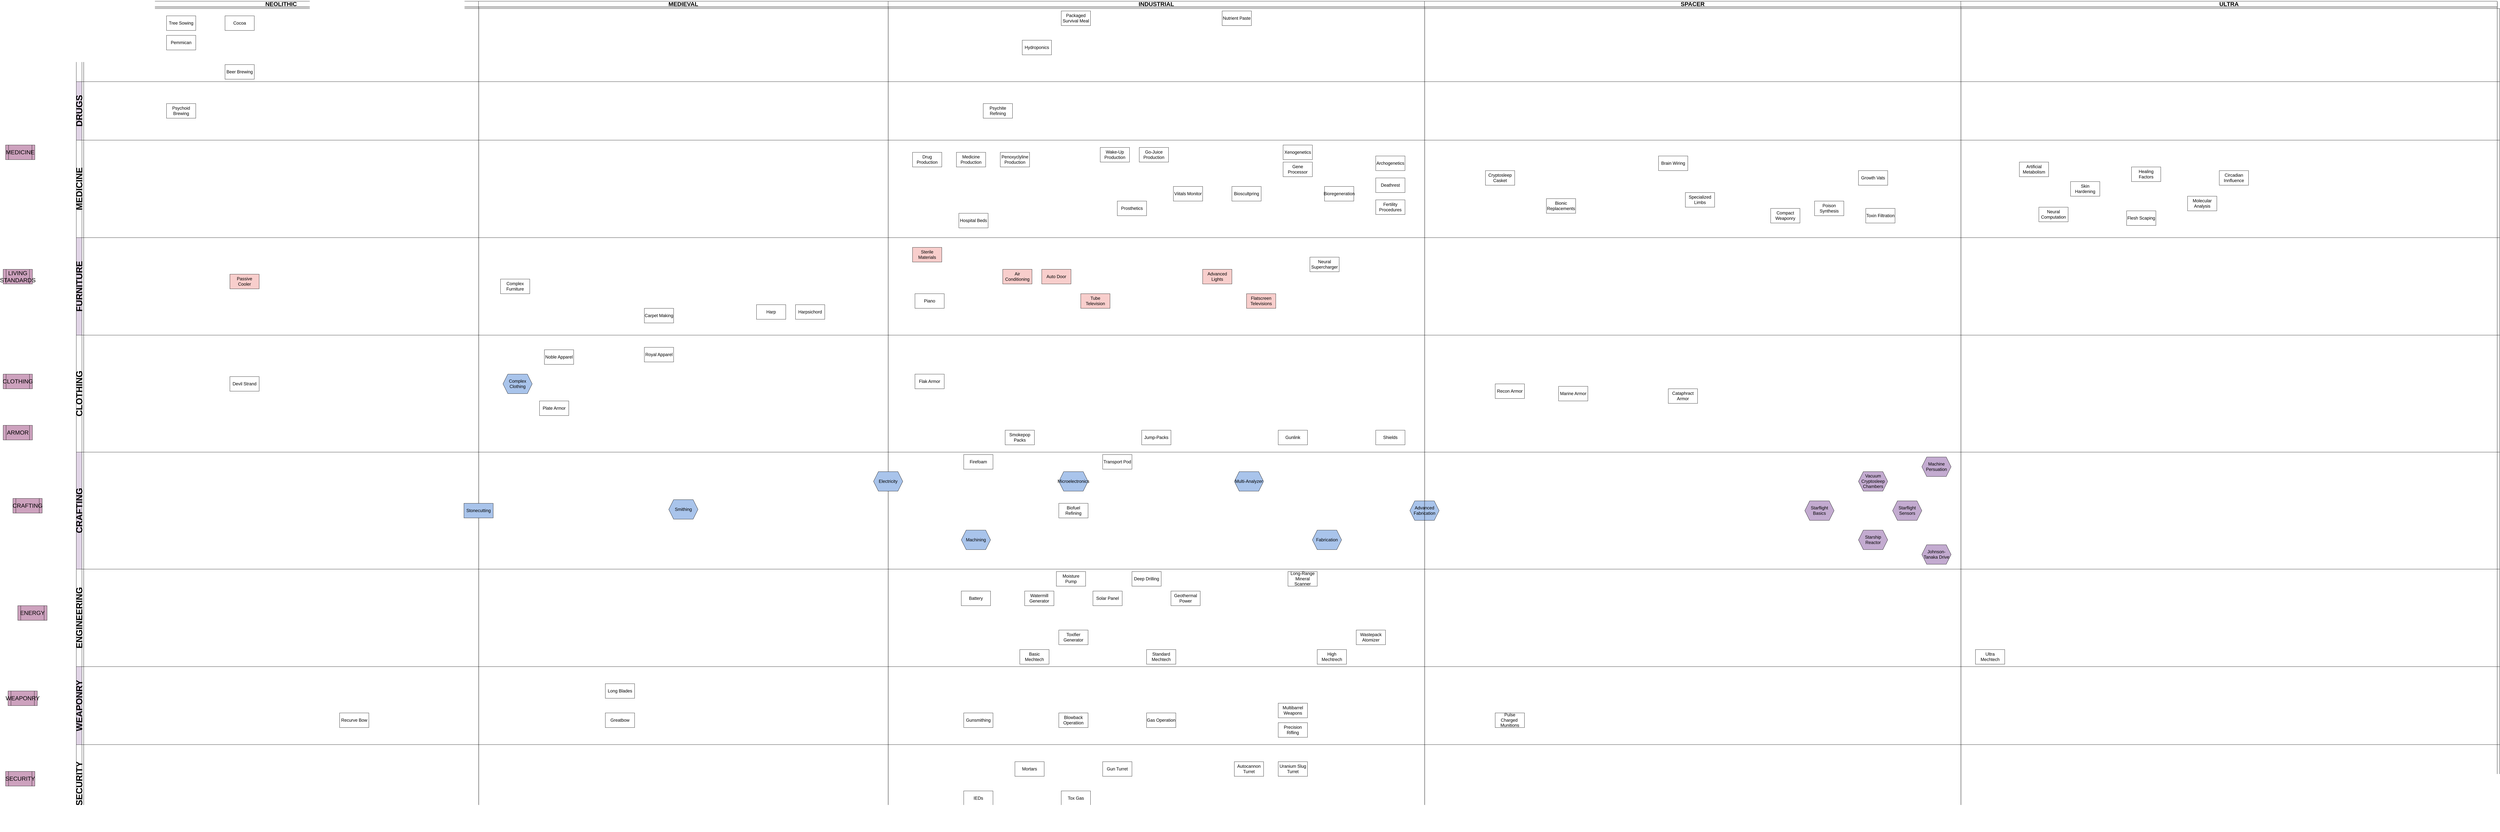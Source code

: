 <mxfile version="21.5.2" type="github">
  <diagram name="Page-1" id="KWzewiNtHVKbTdVzmJEv">
    <mxGraphModel dx="5360" dy="3809" grid="1" gridSize="10" guides="1" tooltips="1" connect="1" arrows="1" fold="1" page="1" pageScale="1" pageWidth="1100" pageHeight="850" math="0" shadow="0">
      <root>
        <mxCell id="0" />
        <mxCell id="1" parent="0" />
        <mxCell id="2xx0OkPRmbRjkBTVt8xA-1" value="&lt;font style=&quot;font-size: 24px;&quot;&gt;NEOLITHIC&lt;/font&gt;" style="swimlane;whiteSpace=wrap;html=1;movable=0;resizable=0;rotatable=0;deletable=0;editable=0;locked=1;connectable=0;shadow=1;" parent="1" vertex="1">
          <mxGeometry x="-1100" y="-850" width="1620" height="3400" as="geometry" />
        </mxCell>
        <mxCell id="2xx0OkPRmbRjkBTVt8xA-2" value="&lt;font style=&quot;font-size: 24px;&quot;&gt;MEDIEVAL&lt;/font&gt;" style="swimlane;whiteSpace=wrap;html=1;movable=0;resizable=0;rotatable=0;deletable=0;editable=0;locked=1;connectable=0;shadow=1;" parent="1" vertex="1">
          <mxGeometry x="520" y="-850" width="1680" height="3400" as="geometry" />
        </mxCell>
        <mxCell id="RUZkN_r-hM8I51EaVFaq-1" value="&lt;font style=&quot;font-size: 24px;&quot;&gt;INDUSTRIAL&lt;/font&gt;" style="swimlane;whiteSpace=wrap;html=1;movable=0;resizable=0;rotatable=0;deletable=0;editable=0;locked=1;connectable=0;shadow=1;" parent="1" vertex="1">
          <mxGeometry x="2200" y="-850" width="2200" height="3400" as="geometry" />
        </mxCell>
        <mxCell id="ZY5G_8CR-_nnytg-0bit-89" style="edgeStyle=orthogonalEdgeStyle;rounded=0;orthogonalLoop=1;jettySize=auto;html=1;exitX=0.5;exitY=0;exitDx=0;exitDy=0;entryX=0;entryY=0.5;entryDx=0;entryDy=0;" parent="1" edge="1">
          <mxGeometry relative="1" as="geometry">
            <mxPoint x="-950" y="-60" as="sourcePoint" />
          </mxGeometry>
        </mxCell>
        <mxCell id="RUZkN_r-hM8I51EaVFaq-41" value="&lt;font style=&quot;font-size: 18px;&quot;&gt;Devil Strand&lt;/font&gt;" style="rounded=0;whiteSpace=wrap;html=1;" parent="1" vertex="1">
          <mxGeometry x="-500" y="690" width="120" height="60" as="geometry" />
        </mxCell>
        <mxCell id="RUZkN_r-hM8I51EaVFaq-42" value="&lt;font style=&quot;font-size: 18px;&quot;&gt;Pemmican&lt;/font&gt;" style="rounded=0;whiteSpace=wrap;html=1;" parent="1" vertex="1">
          <mxGeometry x="-760" y="-710" width="120" height="60" as="geometry" />
        </mxCell>
        <mxCell id="RUZkN_r-hM8I51EaVFaq-43" value="&lt;font style=&quot;font-size: 18px;&quot;&gt;Recurve Bow&lt;/font&gt;" style="rounded=0;whiteSpace=wrap;html=1;" parent="1" vertex="1">
          <mxGeometry x="-50" y="2070" width="120" height="60" as="geometry" />
        </mxCell>
        <mxCell id="RUZkN_r-hM8I51EaVFaq-45" value="&lt;font style=&quot;font-size: 18px;&quot;&gt;Beer Brewing&lt;/font&gt;" style="rounded=0;whiteSpace=wrap;html=1;" parent="1" vertex="1">
          <mxGeometry x="-520" y="-590" width="120" height="60" as="geometry" />
        </mxCell>
        <mxCell id="RUZkN_r-hM8I51EaVFaq-46" value="&lt;font style=&quot;font-size: 18px;&quot;&gt;Psychoid Brewing&lt;/font&gt;" style="rounded=0;whiteSpace=wrap;html=1;" parent="1" vertex="1">
          <mxGeometry x="-760" y="-430" width="120" height="60" as="geometry" />
        </mxCell>
        <mxCell id="RUZkN_r-hM8I51EaVFaq-79" value="&lt;font style=&quot;font-size: 18px;&quot;&gt;Complex Clothing&lt;/font&gt;" style="shape=hexagon;perimeter=hexagonPerimeter2;whiteSpace=wrap;html=1;fixedSize=1;fillColor=#A9C4EB;" parent="1" vertex="1">
          <mxGeometry x="620" y="680" width="120" height="80" as="geometry" />
        </mxCell>
        <mxCell id="RUZkN_r-hM8I51EaVFaq-80" value="&lt;font style=&quot;font-size: 18px;&quot;&gt;Smithing&lt;/font&gt;" style="shape=hexagon;perimeter=hexagonPerimeter2;whiteSpace=wrap;html=1;fixedSize=1;fillColor=#A9C4EB;" parent="1" vertex="1">
          <mxGeometry x="1300" y="1195" width="120" height="80" as="geometry" />
        </mxCell>
        <mxCell id="ZY5G_8CR-_nnytg-0bit-3" value="&lt;div&gt;&lt;font style=&quot;font-size: 18px;&quot;&gt;Long Blades&lt;/font&gt;&lt;/div&gt;" style="rounded=0;whiteSpace=wrap;html=1;" parent="1" vertex="1">
          <mxGeometry x="1040" y="1950" width="120" height="60" as="geometry" />
        </mxCell>
        <mxCell id="ZY5G_8CR-_nnytg-0bit-4" value="&lt;font style=&quot;font-size: 18px;&quot;&gt;Plate Armor&lt;/font&gt;" style="rounded=0;whiteSpace=wrap;html=1;" parent="1" vertex="1">
          <mxGeometry x="770" y="790" width="120" height="60" as="geometry" />
        </mxCell>
        <mxCell id="ZY5G_8CR-_nnytg-0bit-5" value="&lt;font style=&quot;font-size: 18px;&quot;&gt;Greatbow&lt;/font&gt;" style="rounded=0;whiteSpace=wrap;html=1;" parent="1" vertex="1">
          <mxGeometry x="1040" y="2070" width="120" height="60" as="geometry" />
        </mxCell>
        <mxCell id="ZY5G_8CR-_nnytg-0bit-14" value="&lt;font style=&quot;font-size: 18px;&quot;&gt;Noble Apparel&lt;/font&gt;" style="rounded=0;whiteSpace=wrap;html=1;" parent="1" vertex="1">
          <mxGeometry x="790" y="580" width="120" height="60" as="geometry" />
        </mxCell>
        <mxCell id="ZY5G_8CR-_nnytg-0bit-15" value="&lt;font style=&quot;font-size: 18px;&quot;&gt;Royal Apparel&lt;/font&gt;" style="rounded=0;whiteSpace=wrap;html=1;" parent="1" vertex="1">
          <mxGeometry x="1200" y="570" width="120" height="60" as="geometry" />
        </mxCell>
        <mxCell id="ZY5G_8CR-_nnytg-0bit-30" value="&lt;font style=&quot;font-size: 18px;&quot;&gt;Electricity&lt;/font&gt;" style="shape=hexagon;perimeter=hexagonPerimeter2;whiteSpace=wrap;html=1;fixedSize=1;fillColor=#A9C4EB;" parent="1" vertex="1">
          <mxGeometry x="2140" y="1080" width="120" height="80" as="geometry" />
        </mxCell>
        <mxCell id="ZY5G_8CR-_nnytg-0bit-31" value="&lt;font style=&quot;font-size: 18px;&quot;&gt;Machining&lt;/font&gt;" style="shape=hexagon;perimeter=hexagonPerimeter2;whiteSpace=wrap;html=1;fixedSize=1;fillColor=#A9C4EB;" parent="1" vertex="1">
          <mxGeometry x="2500" y="1320" width="120" height="80" as="geometry" />
        </mxCell>
        <mxCell id="ZY5G_8CR-_nnytg-0bit-40" value="&lt;font style=&quot;font-size: 18px;&quot;&gt;Drug Production&lt;/font&gt;" style="rounded=0;whiteSpace=wrap;html=1;" parent="1" vertex="1">
          <mxGeometry x="2300" y="-230" width="120" height="60" as="geometry" />
        </mxCell>
        <mxCell id="ZY5G_8CR-_nnytg-0bit-42" value="&lt;font style=&quot;font-size: 18px;&quot;&gt;Psychite Refining&lt;/font&gt;" style="rounded=0;whiteSpace=wrap;html=1;fillColor=#FFFFFF;" parent="1" vertex="1">
          <mxGeometry x="2590" y="-430" width="120" height="60" as="geometry" />
        </mxCell>
        <mxCell id="ZY5G_8CR-_nnytg-0bit-45" value="&lt;font style=&quot;font-size: 18px;&quot;&gt;Penoxyclyline Production&lt;/font&gt;" style="rounded=0;whiteSpace=wrap;html=1;fillColor=#FFFFFF;" parent="1" vertex="1">
          <mxGeometry x="2660" y="-230" width="120" height="60" as="geometry" />
        </mxCell>
        <mxCell id="ZY5G_8CR-_nnytg-0bit-49" value="&lt;font style=&quot;font-size: 18px;&quot;&gt;Sterile Materials&lt;/font&gt;" style="rounded=0;whiteSpace=wrap;html=1;fillColor=#F8CECC;" parent="1" vertex="1">
          <mxGeometry x="2300" y="160" width="120" height="60" as="geometry" />
        </mxCell>
        <mxCell id="ZY5G_8CR-_nnytg-0bit-66" value="&lt;font style=&quot;font-size: 18px;&quot;&gt;Wake-Up Production&lt;/font&gt;" style="rounded=0;whiteSpace=wrap;html=1;fillColor=#FFFFFF;" parent="1" vertex="1">
          <mxGeometry x="3070" y="-250" width="120" height="60" as="geometry" />
        </mxCell>
        <mxCell id="ZY5G_8CR-_nnytg-0bit-67" value="&lt;font style=&quot;font-size: 18px;&quot;&gt;Go-Juice Production&lt;/font&gt;" style="rounded=0;whiteSpace=wrap;html=1;fillColor=#FFFFFF;" parent="1" vertex="1">
          <mxGeometry x="3230" y="-250" width="120" height="60" as="geometry" />
        </mxCell>
        <mxCell id="ZY5G_8CR-_nnytg-0bit-69" value="&lt;font style=&quot;font-size: 18px;&quot;&gt;Biofuel Refining&lt;/font&gt;" style="rounded=0;whiteSpace=wrap;html=1;fillColor=#FFFFFF;" parent="1" vertex="1">
          <mxGeometry x="2900" y="1210" width="120" height="60" as="geometry" />
        </mxCell>
        <mxCell id="ZY5G_8CR-_nnytg-0bit-70" value="&lt;font style=&quot;font-size: 18px;&quot;&gt;Battery&lt;/font&gt;" style="rounded=0;whiteSpace=wrap;html=1;fillColor=#FFFFFF;" parent="1" vertex="1">
          <mxGeometry x="2500" y="1570" width="120" height="60" as="geometry" />
        </mxCell>
        <mxCell id="ZY5G_8CR-_nnytg-0bit-71" value="&lt;div&gt;&lt;font style=&quot;font-size: 18px;&quot;&gt;Watermill Generator&lt;/font&gt;&lt;/div&gt;" style="rounded=0;whiteSpace=wrap;html=1;fillColor=#FFFFFF;" parent="1" vertex="1">
          <mxGeometry x="2760" y="1570" width="120" height="60" as="geometry" />
        </mxCell>
        <mxCell id="ZY5G_8CR-_nnytg-0bit-72" value="&lt;font style=&quot;font-size: 18px;&quot;&gt;Solar Panel&lt;/font&gt;" style="rounded=0;whiteSpace=wrap;html=1;fillColor=#FFFFFF;" parent="1" vertex="1">
          <mxGeometry x="3040" y="1570" width="120" height="60" as="geometry" />
        </mxCell>
        <mxCell id="ZY5G_8CR-_nnytg-0bit-91" value="&lt;font style=&quot;font-size: 18px;&quot;&gt;Nutrient Paste&lt;/font&gt;" style="rounded=0;whiteSpace=wrap;html=1;fillColor=#FFFFFF;" parent="1" vertex="1">
          <mxGeometry x="3570" y="-810" width="120" height="60" as="geometry" />
        </mxCell>
        <mxCell id="ZY5G_8CR-_nnytg-0bit-95" value="&lt;font style=&quot;font-size: 18px;&quot;&gt;Packaged Survival Meal&lt;/font&gt;" style="rounded=0;whiteSpace=wrap;html=1;fillColor=#FFFFFF;" parent="1" vertex="1">
          <mxGeometry x="2910" y="-810" width="120" height="60" as="geometry" />
        </mxCell>
        <mxCell id="ZY5G_8CR-_nnytg-0bit-100" value="&lt;font style=&quot;font-size: 18px;&quot;&gt;Flak Armor&lt;/font&gt;" style="rounded=0;whiteSpace=wrap;html=1;fillColor=#FFFFFF;" parent="1" vertex="1">
          <mxGeometry x="2310" y="680" width="120" height="60" as="geometry" />
        </mxCell>
        <mxCell id="ZY5G_8CR-_nnytg-0bit-104" value="&lt;font style=&quot;font-size: 18px;&quot;&gt;Mortars&lt;/font&gt;" style="rounded=0;whiteSpace=wrap;html=1;fillColor=#FFFFFF;" parent="1" vertex="1">
          <mxGeometry x="2720" y="2270" width="120" height="60" as="geometry" />
        </mxCell>
        <mxCell id="ZY5G_8CR-_nnytg-0bit-105" value="&lt;font style=&quot;font-size: 18px;&quot;&gt;Gunsmithing&lt;/font&gt;" style="rounded=0;whiteSpace=wrap;html=1;fillColor=#FFFFFF;" parent="1" vertex="1">
          <mxGeometry x="2510" y="2070" width="120" height="60" as="geometry" />
        </mxCell>
        <mxCell id="ZY5G_8CR-_nnytg-0bit-109" value="&lt;font style=&quot;font-size: 18px;&quot;&gt;Gas Operation&lt;/font&gt;" style="rounded=0;whiteSpace=wrap;html=1;fillColor=#FFFFFF;" parent="1" vertex="1">
          <mxGeometry x="3260" y="2070" width="120" height="60" as="geometry" />
        </mxCell>
        <mxCell id="ZY5G_8CR-_nnytg-0bit-110" value="&lt;font style=&quot;font-size: 18px;&quot;&gt;Blowback Operatiion&lt;/font&gt;" style="rounded=0;whiteSpace=wrap;html=1;fillColor=#FFFFFF;" parent="1" vertex="1">
          <mxGeometry x="2900" y="2070" width="120" height="60" as="geometry" />
        </mxCell>
        <mxCell id="ZY5G_8CR-_nnytg-0bit-111" value="&lt;font style=&quot;font-size: 18px;&quot;&gt;Gun Turret&lt;/font&gt;" style="rounded=0;whiteSpace=wrap;html=1;fillColor=#FFFFFF;" parent="1" vertex="1">
          <mxGeometry x="3080" y="2270" width="120" height="60" as="geometry" />
        </mxCell>
        <mxCell id="ZY5G_8CR-_nnytg-0bit-112" value="&lt;font style=&quot;font-size: 18px;&quot;&gt;Microelectronics&lt;/font&gt;" style="shape=hexagon;perimeter=hexagonPerimeter2;whiteSpace=wrap;html=1;fixedSize=1;fillColor=#A9C4EB;" parent="1" vertex="1">
          <mxGeometry x="2900" y="1080" width="120" height="80" as="geometry" />
        </mxCell>
        <mxCell id="ZY5G_8CR-_nnytg-0bit-113" value="&lt;font style=&quot;font-size: 18px;&quot;&gt;Firefoam&lt;/font&gt;" style="rounded=0;whiteSpace=wrap;html=1;fillColor=#FFFFFF;" parent="1" vertex="1">
          <mxGeometry x="2510" y="1010" width="120" height="60" as="geometry" />
        </mxCell>
        <mxCell id="ZY5G_8CR-_nnytg-0bit-114" value="&lt;font style=&quot;font-size: 18px;&quot;&gt;IEDs&lt;/font&gt;" style="rounded=0;whiteSpace=wrap;html=1;fillColor=#FFFFFF;" parent="1" vertex="1">
          <mxGeometry x="2510" y="2390" width="120" height="60" as="geometry" />
        </mxCell>
        <mxCell id="ZY5G_8CR-_nnytg-0bit-116" value="&lt;font style=&quot;font-size: 18px;&quot;&gt;Geothermal Power&lt;/font&gt;" style="rounded=0;whiteSpace=wrap;html=1;fillColor=#FFFFFF;" parent="1" vertex="1">
          <mxGeometry x="3360" y="1570" width="120" height="60" as="geometry" />
        </mxCell>
        <mxCell id="ZY5G_8CR-_nnytg-0bit-118" value="&lt;font style=&quot;font-size: 18px;&quot;&gt;Smokepop Packs&lt;/font&gt;" style="rounded=0;whiteSpace=wrap;html=1;fillColor=#FFFFFF;" parent="1" vertex="1">
          <mxGeometry x="2680" y="910" width="120" height="60" as="geometry" />
        </mxCell>
        <mxCell id="ZY5G_8CR-_nnytg-0bit-119" value="&lt;font style=&quot;font-size: 18px;&quot;&gt;Prosthetics&lt;/font&gt;" style="rounded=0;whiteSpace=wrap;html=1;fillColor=#FFFFFF;" parent="1" vertex="1">
          <mxGeometry x="3140" y="-30" width="120" height="60" as="geometry" />
        </mxCell>
        <mxCell id="ZY5G_8CR-_nnytg-0bit-123" value="&lt;font style=&quot;font-size: 18px;&quot;&gt;Moisture Pump&lt;/font&gt;" style="rounded=0;whiteSpace=wrap;html=1;fillColor=#FFFFFF;" parent="1" vertex="1">
          <mxGeometry x="2890" y="1490" width="120" height="60" as="geometry" />
        </mxCell>
        <mxCell id="ZY5G_8CR-_nnytg-0bit-125" value="&lt;font style=&quot;font-size: 18px;&quot;&gt;Hospital Beds&lt;/font&gt;" style="rounded=0;whiteSpace=wrap;html=1;fillColor=#FFFFFF;" parent="1" vertex="1">
          <mxGeometry x="2490" y="20" width="120" height="60" as="geometry" />
        </mxCell>
        <mxCell id="ZY5G_8CR-_nnytg-0bit-126" value="&lt;font style=&quot;font-size: 18px;&quot;&gt;Deep Drilling&lt;/font&gt;" style="rounded=0;whiteSpace=wrap;html=1;fillColor=#FFFFFF;" parent="1" vertex="1">
          <mxGeometry x="3200" y="1490" width="120" height="60" as="geometry" />
        </mxCell>
        <mxCell id="ZY5G_8CR-_nnytg-0bit-127" value="&lt;font style=&quot;font-size: 18px;&quot;&gt;Transport Pod&lt;/font&gt;" style="rounded=0;whiteSpace=wrap;html=1;fillColor=#FFFFFF;" parent="1" vertex="1">
          <mxGeometry x="3080" y="1010" width="120" height="60" as="geometry" />
        </mxCell>
        <mxCell id="ZY5G_8CR-_nnytg-0bit-128" value="&lt;font style=&quot;font-size: 18px;&quot;&gt;Medicine Production&lt;/font&gt;" style="rounded=0;whiteSpace=wrap;html=1;fillColor=#FFFFFF;" parent="1" vertex="1">
          <mxGeometry x="2480" y="-230" width="120" height="60" as="geometry" />
        </mxCell>
        <mxCell id="ZY5G_8CR-_nnytg-0bit-129" value="&lt;font style=&quot;font-size: 18px;&quot;&gt;Long-Range Mineral Scanner&lt;/font&gt;" style="rounded=0;whiteSpace=wrap;html=1;fillColor=#FFFFFF;" parent="1" vertex="1">
          <mxGeometry x="3840" y="1490" width="120" height="60" as="geometry" />
        </mxCell>
        <mxCell id="ZY5G_8CR-_nnytg-0bit-130" value="&lt;font style=&quot;font-size: 18px;&quot;&gt;Shields&lt;/font&gt;" style="rounded=0;whiteSpace=wrap;html=1;fillColor=#FFFFFF;" parent="1" vertex="1">
          <mxGeometry x="4200" y="910" width="120" height="60" as="geometry" />
        </mxCell>
        <mxCell id="ZY5G_8CR-_nnytg-0bit-132" value="&lt;font style=&quot;font-size: 18px;&quot;&gt;Precision Rifling&lt;/font&gt;" style="rounded=0;whiteSpace=wrap;html=1;fillColor=#FFFFFF;" parent="1" vertex="1">
          <mxGeometry x="3800" y="2110" width="120" height="60" as="geometry" />
        </mxCell>
        <mxCell id="ZY5G_8CR-_nnytg-0bit-133" value="&lt;font style=&quot;font-size: 18px;&quot;&gt;Autocannon Turret&lt;/font&gt;" style="rounded=0;whiteSpace=wrap;html=1;fillColor=#FFFFFF;" parent="1" vertex="1">
          <mxGeometry x="3620" y="2270" width="120" height="60" as="geometry" />
        </mxCell>
        <mxCell id="ZY5G_8CR-_nnytg-0bit-134" value="&lt;font style=&quot;font-size: 18px;&quot;&gt;Multibarrel Weapons&lt;/font&gt;" style="rounded=0;whiteSpace=wrap;html=1;fillColor=#FFFFFF;" parent="1" vertex="1">
          <mxGeometry x="3800" y="2030" width="120" height="60" as="geometry" />
        </mxCell>
        <mxCell id="ZY5G_8CR-_nnytg-0bit-135" value="&lt;font style=&quot;font-size: 18px;&quot;&gt;Multi-Analyzer&lt;/font&gt;" style="shape=hexagon;perimeter=hexagonPerimeter2;whiteSpace=wrap;html=1;fixedSize=1;fillColor=#A9C4EB;" parent="1" vertex="1">
          <mxGeometry x="3620" y="1080" width="120" height="80" as="geometry" />
        </mxCell>
        <mxCell id="ZY5G_8CR-_nnytg-0bit-136" value="&lt;font style=&quot;font-size: 18px;&quot;&gt;Viitals Monitor&lt;/font&gt;" style="rounded=0;whiteSpace=wrap;html=1;fillColor=#FFFFFF;" parent="1" vertex="1">
          <mxGeometry x="3370" y="-90" width="120" height="60" as="geometry" />
        </mxCell>
        <mxCell id="ZY5G_8CR-_nnytg-0bit-137" value="&lt;font style=&quot;font-size: 18px;&quot;&gt;Fabrication&lt;/font&gt;" style="shape=hexagon;perimeter=hexagonPerimeter2;whiteSpace=wrap;html=1;fixedSize=1;fillColor=#A9C4EB;" parent="1" vertex="1">
          <mxGeometry x="3940" y="1320" width="120" height="80" as="geometry" />
        </mxCell>
        <mxCell id="ZY5G_8CR-_nnytg-0bit-138" value="&lt;font style=&quot;font-size: 18px;&quot;&gt;Advanced Fabrication&lt;/font&gt;" style="shape=hexagon;perimeter=hexagonPerimeter2;whiteSpace=wrap;html=1;fixedSize=1;fillColor=#A9C4EB;" parent="1" vertex="1">
          <mxGeometry x="4340" y="1200" width="120" height="80" as="geometry" />
        </mxCell>
        <mxCell id="ZY5G_8CR-_nnytg-0bit-139" value="&lt;font style=&quot;font-size: 18px;&quot;&gt;Uranium Slug Turret&lt;/font&gt;" style="rounded=0;whiteSpace=wrap;html=1;fillColor=#FFFFFF;" parent="1" vertex="1">
          <mxGeometry x="3800" y="2270" width="120" height="60" as="geometry" />
        </mxCell>
        <mxCell id="ZY5G_8CR-_nnytg-0bit-141" value="&lt;font style=&quot;font-size: 18px;&quot;&gt;Jump-Packs&lt;/font&gt;" style="rounded=0;whiteSpace=wrap;html=1;fillColor=#FFFFFF;" parent="1" vertex="1">
          <mxGeometry x="3240" y="910" width="120" height="60" as="geometry" />
        </mxCell>
        <mxCell id="ZY5G_8CR-_nnytg-0bit-142" value="&lt;font style=&quot;font-size: 18px;&quot;&gt;Gunlink&lt;/font&gt;" style="rounded=0;whiteSpace=wrap;html=1;fillColor=#FFFFFF;" parent="1" vertex="1">
          <mxGeometry x="3800" y="910" width="120" height="60" as="geometry" />
        </mxCell>
        <mxCell id="ZY5G_8CR-_nnytg-0bit-174" value="&lt;font style=&quot;font-size: 18px;&quot;&gt;Tree Sowing&lt;/font&gt;" style="rounded=0;whiteSpace=wrap;html=1;" parent="1" vertex="1">
          <mxGeometry x="-760" y="-790" width="120" height="60" as="geometry" />
        </mxCell>
        <mxCell id="ZY5G_8CR-_nnytg-0bit-175" value="&lt;font style=&quot;font-size: 18px;&quot;&gt;Cocoa&lt;/font&gt;" style="rounded=0;whiteSpace=wrap;html=1;" parent="1" vertex="1">
          <mxGeometry x="-520" y="-790" width="120" height="60" as="geometry" />
        </mxCell>
        <mxCell id="ZY5G_8CR-_nnytg-0bit-176" value="&lt;font style=&quot;font-size: 18px;&quot;&gt;Hydroponics&lt;/font&gt;" style="rounded=0;whiteSpace=wrap;html=1;fillColor=#FFFFFF;" parent="1" vertex="1">
          <mxGeometry x="2750" y="-690" width="120" height="60" as="geometry" />
        </mxCell>
        <mxCell id="ev3SWFQzuP7qwwNHrEYv-2" value="&lt;font style=&quot;font-size: 24px;&quot;&gt;SPACER&lt;/font&gt;" style="swimlane;whiteSpace=wrap;html=1;movable=0;resizable=0;rotatable=0;deletable=0;editable=0;locked=1;connectable=0;shadow=1;" parent="1" vertex="1">
          <mxGeometry x="4400" y="-850" width="2200" height="3400" as="geometry" />
        </mxCell>
        <mxCell id="ev3SWFQzuP7qwwNHrEYv-3" value="&lt;font style=&quot;font-size: 24px;&quot;&gt;ULTRA&lt;/font&gt;" style="swimlane;whiteSpace=wrap;html=1;movable=0;resizable=0;rotatable=0;deletable=0;editable=0;locked=1;connectable=0;shadow=1;" parent="1" vertex="1">
          <mxGeometry x="6600" y="-850" width="2200" height="3400" as="geometry" />
        </mxCell>
        <mxCell id="xBpKECWHiNLXpf65KAU2-7" value="&lt;font style=&quot;font-size: 18px;&quot;&gt;Bioscultpring&lt;/font&gt;" style="rounded=0;whiteSpace=wrap;html=1;fillColor=#FFFFFF;" parent="1" vertex="1">
          <mxGeometry x="3610" y="-90" width="120" height="60" as="geometry" />
        </mxCell>
        <mxCell id="xBpKECWHiNLXpf65KAU2-8" value="&lt;font style=&quot;font-size: 18px;&quot;&gt;Bioregeneration&lt;/font&gt;" style="rounded=0;whiteSpace=wrap;html=1;fillColor=#FFFFFF;" parent="1" vertex="1">
          <mxGeometry x="3990" y="-90" width="120" height="60" as="geometry" />
        </mxCell>
        <mxCell id="xBpKECWHiNLXpf65KAU2-20" value="&lt;font style=&quot;font-size: 18px;&quot;&gt;Stonecutting&lt;/font&gt;" style="rounded=0;whiteSpace=wrap;html=1;fillColor=#A9C4EB;" parent="1" vertex="1">
          <mxGeometry x="460" y="1210" width="120" height="60" as="geometry" />
        </mxCell>
        <mxCell id="xBpKECWHiNLXpf65KAU2-22" value="&lt;font style=&quot;font-size: 18px;&quot;&gt;Passive Cooler&lt;/font&gt;" style="rounded=0;whiteSpace=wrap;html=1;fillColor=#F8CECC;" parent="1" vertex="1">
          <mxGeometry x="-500" y="270" width="120" height="60" as="geometry" />
        </mxCell>
        <mxCell id="xBpKECWHiNLXpf65KAU2-23" value="&lt;font style=&quot;font-size: 18px;&quot;&gt;Complex Furniture&lt;/font&gt;" style="rounded=0;whiteSpace=wrap;html=1;" parent="1" vertex="1">
          <mxGeometry x="610" y="290" width="120" height="60" as="geometry" />
        </mxCell>
        <mxCell id="xBpKECWHiNLXpf65KAU2-24" value="&lt;font style=&quot;font-size: 18px;&quot;&gt;Carpet Making&lt;/font&gt;" style="rounded=0;whiteSpace=wrap;html=1;" parent="1" vertex="1">
          <mxGeometry x="1200" y="410" width="120" height="60" as="geometry" />
        </mxCell>
        <mxCell id="xBpKECWHiNLXpf65KAU2-25" value="&lt;font style=&quot;font-size: 18px;&quot;&gt;Harp&lt;/font&gt;" style="rounded=0;whiteSpace=wrap;html=1;" parent="1" vertex="1">
          <mxGeometry x="1660" y="395" width="120" height="60" as="geometry" />
        </mxCell>
        <mxCell id="xBpKECWHiNLXpf65KAU2-26" value="&lt;font style=&quot;font-size: 18px;&quot;&gt;Harpsichord&lt;/font&gt;" style="rounded=0;whiteSpace=wrap;html=1;" parent="1" vertex="1">
          <mxGeometry x="1820" y="395" width="120" height="60" as="geometry" />
        </mxCell>
        <mxCell id="xBpKECWHiNLXpf65KAU2-28" value="&lt;font style=&quot;font-size: 18px;&quot;&gt;Air Conditioning&lt;/font&gt;" style="rounded=0;whiteSpace=wrap;html=1;fillColor=#F8CECC;" parent="1" vertex="1">
          <mxGeometry x="2670" y="250" width="120" height="60" as="geometry" />
        </mxCell>
        <mxCell id="xBpKECWHiNLXpf65KAU2-29" value="&lt;font style=&quot;font-size: 18px;&quot;&gt;Auto Door&lt;/font&gt;" style="rounded=0;whiteSpace=wrap;html=1;fillColor=#F8CECC;" parent="1" vertex="1">
          <mxGeometry x="2830" y="250" width="120" height="60" as="geometry" />
        </mxCell>
        <mxCell id="xBpKECWHiNLXpf65KAU2-30" value="&lt;font style=&quot;font-size: 18px;&quot;&gt;Tube Television&lt;/font&gt;" style="rounded=0;whiteSpace=wrap;html=1;fillColor=#F8CECC;" parent="1" vertex="1">
          <mxGeometry x="2990" y="350" width="120" height="60" as="geometry" />
        </mxCell>
        <mxCell id="xBpKECWHiNLXpf65KAU2-31" value="&lt;font style=&quot;font-size: 18px;&quot;&gt;Advanced Lights&lt;/font&gt;" style="rounded=0;whiteSpace=wrap;html=1;fillColor=#F8CECC;" parent="1" vertex="1">
          <mxGeometry x="3490" y="250" width="120" height="60" as="geometry" />
        </mxCell>
        <mxCell id="xBpKECWHiNLXpf65KAU2-32" value="&lt;font style=&quot;font-size: 18px;&quot;&gt;Flatscreen Televisions&lt;/font&gt;" style="rounded=0;whiteSpace=wrap;html=1;fillColor=#F8CECC;" parent="1" vertex="1">
          <mxGeometry x="3670" y="350" width="120" height="60" as="geometry" />
        </mxCell>
        <mxCell id="xBpKECWHiNLXpf65KAU2-33" value="&lt;font style=&quot;font-size: 18px;&quot;&gt;Piano&lt;/font&gt;" style="rounded=0;whiteSpace=wrap;html=1;fillColor=#FFFFFF;" parent="1" vertex="1">
          <mxGeometry x="2310" y="350" width="120" height="60" as="geometry" />
        </mxCell>
        <mxCell id="xBpKECWHiNLXpf65KAU2-36" value="&lt;font style=&quot;font-size: 18px;&quot;&gt;Neural Supercharger&lt;/font&gt;" style="rounded=0;whiteSpace=wrap;html=1;fillColor=#FFFFFF;" parent="1" vertex="1">
          <mxGeometry x="3930" y="200" width="120" height="60" as="geometry" />
        </mxCell>
        <mxCell id="xBpKECWHiNLXpf65KAU2-37" value="&lt;font style=&quot;font-size: 18px;&quot;&gt;Toxifier Generator&lt;/font&gt;" style="rounded=0;whiteSpace=wrap;html=1;fillColor=#FFFFFF;" parent="1" vertex="1">
          <mxGeometry x="2900" y="1730" width="120" height="60" as="geometry" />
        </mxCell>
        <mxCell id="xBpKECWHiNLXpf65KAU2-38" value="&lt;font style=&quot;font-size: 18px;&quot;&gt;Xenogenetics&lt;/font&gt;" style="rounded=0;whiteSpace=wrap;html=1;fillColor=#FFFFFF;" parent="1" vertex="1">
          <mxGeometry x="3820" y="-260" width="120" height="60" as="geometry" />
        </mxCell>
        <mxCell id="xBpKECWHiNLXpf65KAU2-39" value="&lt;font style=&quot;font-size: 18px;&quot;&gt;Gene Processor&lt;/font&gt;" style="rounded=0;whiteSpace=wrap;html=1;fillColor=#FFFFFF;" parent="1" vertex="1">
          <mxGeometry x="3820" y="-190" width="120" height="60" as="geometry" />
        </mxCell>
        <mxCell id="xBpKECWHiNLXpf65KAU2-40" value="&lt;font style=&quot;font-size: 18px;&quot;&gt;Archogenetics&lt;/font&gt;" style="rounded=0;whiteSpace=wrap;html=1;fillColor=#FFFFFF;" parent="1" vertex="1">
          <mxGeometry x="4200" y="-215" width="120" height="60" as="geometry" />
        </mxCell>
        <mxCell id="xBpKECWHiNLXpf65KAU2-41" value="&lt;font style=&quot;font-size: 18px;&quot;&gt;Deathrest&lt;/font&gt;" style="rounded=0;whiteSpace=wrap;html=1;fillColor=#FFFFFF;" parent="1" vertex="1">
          <mxGeometry x="4200" y="-125" width="120" height="60" as="geometry" />
        </mxCell>
        <mxCell id="xBpKECWHiNLXpf65KAU2-42" value="&lt;font style=&quot;font-size: 18px;&quot;&gt;Fertility Procedures&lt;/font&gt;" style="rounded=0;whiteSpace=wrap;html=1;fillColor=#FFFFFF;" parent="1" vertex="1">
          <mxGeometry x="4200" y="-35" width="120" height="60" as="geometry" />
        </mxCell>
        <mxCell id="xBpKECWHiNLXpf65KAU2-43" value="&lt;font style=&quot;font-size: 18px;&quot;&gt;Tox Gas&lt;/font&gt;" style="rounded=0;whiteSpace=wrap;html=1;fillColor=#FFFFFF;" parent="1" vertex="1">
          <mxGeometry x="2910" y="2390" width="120" height="60" as="geometry" />
        </mxCell>
        <mxCell id="xBpKECWHiNLXpf65KAU2-44" value="&lt;font style=&quot;font-size: 18px;&quot;&gt;Wastepack Atomizer&lt;/font&gt;" style="rounded=0;whiteSpace=wrap;html=1;fillColor=#FFFFFF;" parent="1" vertex="1">
          <mxGeometry x="4120" y="1730" width="120" height="60" as="geometry" />
        </mxCell>
        <mxCell id="xBpKECWHiNLXpf65KAU2-45" value="&lt;font style=&quot;font-size: 18px;&quot;&gt;Basic Mechtech&lt;/font&gt;" style="rounded=0;whiteSpace=wrap;html=1;fillColor=#FFFFFF;" parent="1" vertex="1">
          <mxGeometry x="2740" y="1810" width="120" height="60" as="geometry" />
        </mxCell>
        <mxCell id="xBpKECWHiNLXpf65KAU2-46" value="&lt;font style=&quot;font-size: 18px;&quot;&gt;Standard Mechtech&lt;/font&gt;" style="rounded=0;whiteSpace=wrap;html=1;fillColor=#FFFFFF;" parent="1" vertex="1">
          <mxGeometry x="3260" y="1810" width="120" height="60" as="geometry" />
        </mxCell>
        <mxCell id="xBpKECWHiNLXpf65KAU2-47" value="&lt;font style=&quot;font-size: 18px;&quot;&gt;High Mechtrech&lt;/font&gt;" style="rounded=0;whiteSpace=wrap;html=1;fillColor=#FFFFFF;" parent="1" vertex="1">
          <mxGeometry x="3960" y="1810" width="120" height="60" as="geometry" />
        </mxCell>
        <mxCell id="fRd8Sf3IZbu619kXMMKL-5" value="&lt;font style=&quot;font-size: 24px;&quot;&gt;MEDICINE&lt;/font&gt;" style="shape=process;whiteSpace=wrap;html=1;backgroundOutline=1;fillColor=#CDA2BE;" parent="1" vertex="1">
          <mxGeometry x="-1420" y="-260" width="120" height="60" as="geometry" />
        </mxCell>
        <mxCell id="fRd8Sf3IZbu619kXMMKL-14" value="&lt;font style=&quot;font-size: 24px;&quot;&gt;CLOTHING&lt;/font&gt;" style="shape=process;whiteSpace=wrap;html=1;backgroundOutline=1;fillColor=#CDA2BE;" parent="1" vertex="1">
          <mxGeometry x="-1430" y="680" width="120" height="60" as="geometry" />
        </mxCell>
        <mxCell id="fRd8Sf3IZbu619kXMMKL-15" value="&lt;font style=&quot;font-size: 24px;&quot;&gt;FOOD&lt;/font&gt;" style="shape=process;whiteSpace=wrap;html=1;backgroundOutline=1;fillColor=#CDA2BE;" parent="1" vertex="1">
          <mxGeometry x="-1430" y="-700" width="120" height="60" as="geometry" />
        </mxCell>
        <mxCell id="fRd8Sf3IZbu619kXMMKL-16" value="&lt;font style=&quot;font-size: 24px;&quot;&gt;WEAPONRY&lt;/font&gt;" style="shape=process;whiteSpace=wrap;html=1;backgroundOutline=1;fillColor=#CDA2BE;" parent="1" vertex="1">
          <mxGeometry x="-1410" y="1980" width="120" height="60" as="geometry" />
        </mxCell>
        <mxCell id="fRd8Sf3IZbu619kXMMKL-17" value="&lt;font style=&quot;font-size: 24px;&quot;&gt;ARMOR&lt;/font&gt;" style="shape=process;whiteSpace=wrap;html=1;backgroundOutline=1;fillColor=#CDA2BE;" parent="1" vertex="1">
          <mxGeometry x="-1430" y="890" width="120" height="60" as="geometry" />
        </mxCell>
        <mxCell id="fRd8Sf3IZbu619kXMMKL-18" value="&lt;font style=&quot;font-size: 24px;&quot;&gt;ENERGY&lt;/font&gt;" style="shape=process;whiteSpace=wrap;html=1;backgroundOutline=1;fillColor=#CDA2BE;" parent="1" vertex="1">
          <mxGeometry x="-1370" y="1630" width="120" height="60" as="geometry" />
        </mxCell>
        <mxCell id="fRd8Sf3IZbu619kXMMKL-19" value="&lt;font style=&quot;font-size: 24px;&quot;&gt;CRAFTING&lt;/font&gt;" style="shape=process;whiteSpace=wrap;html=1;backgroundOutline=1;fillColor=#CDA2BE;" parent="1" vertex="1">
          <mxGeometry x="-1390" y="1190" width="120" height="60" as="geometry" />
        </mxCell>
        <mxCell id="fRd8Sf3IZbu619kXMMKL-20" value="&lt;font style=&quot;font-size: 24px;&quot;&gt;SECURITY&lt;/font&gt;" style="shape=process;whiteSpace=wrap;html=1;backgroundOutline=1;fillColor=#CDA2BE;" parent="1" vertex="1">
          <mxGeometry x="-1420" y="2310" width="120" height="60" as="geometry" />
        </mxCell>
        <mxCell id="fRd8Sf3IZbu619kXMMKL-22" value="&lt;font style=&quot;font-size: 24px;&quot;&gt;LIVING STANDARDS&lt;/font&gt;" style="shape=process;whiteSpace=wrap;html=1;backgroundOutline=1;fillColor=#CDA2BE;" parent="1" vertex="1">
          <mxGeometry x="-1430" y="250" width="120" height="60" as="geometry" />
        </mxCell>
        <mxCell id="fRd8Sf3IZbu619kXMMKL-24" value="&lt;font style=&quot;font-size: 36px;&quot;&gt;FOOD&lt;/font&gt;" style="swimlane;horizontal=0;whiteSpace=wrap;html=1;startSize=23;movable=0;resizable=0;rotatable=0;deletable=0;editable=0;locked=1;connectable=0;" parent="1" vertex="1">
          <mxGeometry x="-1130" y="-820" width="9940" height="300" as="geometry" />
        </mxCell>
        <mxCell id="fRd8Sf3IZbu619kXMMKL-29" value="&lt;font style=&quot;font-size: 36px;&quot;&gt;MEDICINE&lt;/font&gt;" style="swimlane;horizontal=0;whiteSpace=wrap;html=1;startSize=23;movable=0;resizable=0;rotatable=0;deletable=0;editable=0;locked=1;connectable=0;" parent="1" vertex="1">
          <mxGeometry x="-1130" y="-280" width="9940" height="400" as="geometry" />
        </mxCell>
        <mxCell id="fRd8Sf3IZbu619kXMMKL-28" value="&lt;font style=&quot;font-size: 36px;&quot;&gt;DRUGS&lt;/font&gt;" style="swimlane;horizontal=0;whiteSpace=wrap;html=1;startSize=23;movable=0;resizable=0;rotatable=0;deletable=0;editable=0;locked=1;connectable=0;fillColor=#E1D5E7;shadow=0;" parent="1" vertex="1">
          <mxGeometry x="-1130" y="-520" width="9940" height="240" as="geometry" />
        </mxCell>
        <mxCell id="fRd8Sf3IZbu619kXMMKL-30" value="&lt;font style=&quot;font-size: 36px;&quot;&gt;FURNITURE&lt;/font&gt;" style="swimlane;horizontal=0;whiteSpace=wrap;html=1;startSize=23;movable=0;resizable=0;rotatable=0;deletable=0;editable=0;locked=1;connectable=0;fillColor=#E1D5E7;shadow=0;" parent="1" vertex="1">
          <mxGeometry x="-1130" y="120" width="9940" height="400" as="geometry" />
        </mxCell>
        <mxCell id="fRd8Sf3IZbu619kXMMKL-31" value="&lt;font style=&quot;font-size: 36px;&quot;&gt;CLOTHING&lt;/font&gt;" style="swimlane;horizontal=0;whiteSpace=wrap;html=1;startSize=23;movable=0;resizable=0;rotatable=0;deletable=0;editable=0;locked=1;connectable=0;" parent="1" vertex="1">
          <mxGeometry x="-1130" y="520" width="9940" height="480" as="geometry" />
        </mxCell>
        <mxCell id="fRd8Sf3IZbu619kXMMKL-33" value="&lt;font style=&quot;font-size: 36px;&quot;&gt;ENGINEERING&lt;/font&gt;" style="swimlane;horizontal=0;whiteSpace=wrap;html=1;startSize=23;movable=0;resizable=0;rotatable=0;deletable=0;editable=0;locked=1;connectable=0;" parent="1" vertex="1">
          <mxGeometry x="-1130" y="1480" width="9940" height="400" as="geometry" />
        </mxCell>
        <mxCell id="fRd8Sf3IZbu619kXMMKL-34" value="&lt;font style=&quot;font-size: 36px;&quot;&gt;SECURITY&lt;/font&gt;" style="swimlane;horizontal=0;whiteSpace=wrap;html=1;startSize=23;movable=0;resizable=0;rotatable=0;deletable=0;editable=0;locked=1;connectable=0;" parent="1" vertex="1">
          <mxGeometry x="-1130" y="2200" width="9940" height="320" as="geometry" />
        </mxCell>
        <mxCell id="fRd8Sf3IZbu619kXMMKL-35" value="&lt;font style=&quot;font-size: 36px;&quot;&gt;CRAFTING&lt;/font&gt;" style="swimlane;horizontal=0;whiteSpace=wrap;html=1;startSize=23;movable=0;resizable=0;rotatable=0;deletable=0;editable=0;locked=1;connectable=0;fillColor=#E1D5E7;shadow=0;" parent="1" vertex="1">
          <mxGeometry x="-1130" y="1000" width="9940" height="480" as="geometry" />
        </mxCell>
        <mxCell id="fRd8Sf3IZbu619kXMMKL-36" value="&lt;font style=&quot;font-size: 36px;&quot;&gt;WEAPONRY&lt;/font&gt;" style="swimlane;horizontal=0;whiteSpace=wrap;html=1;startSize=23;movable=0;resizable=0;rotatable=0;deletable=0;editable=0;locked=1;connectable=0;fillColor=#E1D5E7;shadow=0;" parent="1" vertex="1">
          <mxGeometry x="-1130" y="1880" width="9940" height="320" as="geometry" />
        </mxCell>
        <mxCell id="fRd8Sf3IZbu619kXMMKL-47" value="&lt;font style=&quot;font-size: 18px;&quot;&gt;Cryptosleep Casket&lt;/font&gt;" style="rounded=0;whiteSpace=wrap;html=1;fillColor=#FFFFFF;" parent="1" vertex="1">
          <mxGeometry x="4650" y="-155" width="120" height="60" as="geometry" />
        </mxCell>
        <mxCell id="fRd8Sf3IZbu619kXMMKL-48" value="&lt;font style=&quot;font-size: 18px;&quot;&gt;Recon Armor&lt;/font&gt;" style="rounded=0;whiteSpace=wrap;html=1;fillColor=#FFFFFF;" parent="1" vertex="1">
          <mxGeometry x="4690" y="720" width="120" height="60" as="geometry" />
        </mxCell>
        <mxCell id="fRd8Sf3IZbu619kXMMKL-49" value="&lt;font style=&quot;font-size: 18px;&quot;&gt;Marine Armor&lt;/font&gt;" style="rounded=0;whiteSpace=wrap;html=1;fillColor=#FFFFFF;" parent="1" vertex="1">
          <mxGeometry x="4950" y="730" width="120" height="60" as="geometry" />
        </mxCell>
        <mxCell id="fRd8Sf3IZbu619kXMMKL-50" value="&lt;font style=&quot;font-size: 18px;&quot;&gt;Bionic Replacements&lt;/font&gt;" style="rounded=0;whiteSpace=wrap;html=1;fillColor=#FFFFFF;" parent="1" vertex="1">
          <mxGeometry x="4900" y="-40" width="120" height="60" as="geometry" />
        </mxCell>
        <mxCell id="fRd8Sf3IZbu619kXMMKL-51" value="&lt;font style=&quot;font-size: 18px;&quot;&gt;Cataphract Armor&lt;/font&gt;" style="rounded=0;whiteSpace=wrap;html=1;fillColor=#FFFFFF;" parent="1" vertex="1">
          <mxGeometry x="5400" y="740" width="120" height="60" as="geometry" />
        </mxCell>
        <mxCell id="fRd8Sf3IZbu619kXMMKL-52" value="&lt;font style=&quot;font-size: 18px;&quot;&gt;Brain Wiring&lt;/font&gt;" style="rounded=0;whiteSpace=wrap;html=1;fillColor=#FFFFFF;" parent="1" vertex="1">
          <mxGeometry x="5360" y="-215" width="120" height="60" as="geometry" />
        </mxCell>
        <mxCell id="fRd8Sf3IZbu619kXMMKL-53" value="&lt;font style=&quot;font-size: 18px;&quot;&gt;Specialized Limbs&lt;/font&gt;" style="rounded=0;whiteSpace=wrap;html=1;fillColor=#FFFFFF;" parent="1" vertex="1">
          <mxGeometry x="5470" y="-65" width="120" height="60" as="geometry" />
        </mxCell>
        <mxCell id="fRd8Sf3IZbu619kXMMKL-54" value="&lt;font style=&quot;font-size: 18px;&quot;&gt;Compact Weaponry&lt;/font&gt;" style="rounded=0;whiteSpace=wrap;html=1;fillColor=#FFFFFF;" parent="1" vertex="1">
          <mxGeometry x="5820" width="120" height="60" as="geometry" />
        </mxCell>
        <mxCell id="fRd8Sf3IZbu619kXMMKL-55" value="&lt;font style=&quot;font-size: 18px;&quot;&gt;Poison Synthesis&lt;/font&gt;" style="rounded=0;whiteSpace=wrap;html=1;fillColor=#FFFFFF;" parent="1" vertex="1">
          <mxGeometry x="6000" y="-30" width="120" height="60" as="geometry" />
        </mxCell>
        <mxCell id="fRd8Sf3IZbu619kXMMKL-56" value="&lt;font style=&quot;font-size: 18px;&quot;&gt;Toxin Filtration&lt;/font&gt;" style="rounded=0;whiteSpace=wrap;html=1;fillColor=#FFFFFF;" parent="1" vertex="1">
          <mxGeometry x="6210" width="120" height="60" as="geometry" />
        </mxCell>
        <mxCell id="fRd8Sf3IZbu619kXMMKL-57" value="&lt;font style=&quot;font-size: 18px;&quot;&gt;Growth Vats&lt;/font&gt;" style="rounded=0;whiteSpace=wrap;html=1;fillColor=#FFFFFF;" parent="1" vertex="1">
          <mxGeometry x="6180" y="-155" width="120" height="60" as="geometry" />
        </mxCell>
        <mxCell id="fRd8Sf3IZbu619kXMMKL-58" value="&lt;font style=&quot;font-size: 18px;&quot;&gt;Pulse Charged&amp;nbsp; Munitions&lt;/font&gt;" style="rounded=0;whiteSpace=wrap;html=1;fillColor=#FFFFFF;" parent="1" vertex="1">
          <mxGeometry x="4690" y="2070" width="120" height="60" as="geometry" />
        </mxCell>
        <mxCell id="fRd8Sf3IZbu619kXMMKL-60" value="&lt;font style=&quot;font-size: 18px;&quot;&gt;Ultra Mechtech&lt;/font&gt;" style="rounded=0;whiteSpace=wrap;html=1;fillColor=#FFFFFF;" parent="1" vertex="1">
          <mxGeometry x="6660" y="1810" width="120" height="60" as="geometry" />
        </mxCell>
        <mxCell id="fRd8Sf3IZbu619kXMMKL-61" value="&lt;font style=&quot;font-size: 18px;&quot;&gt;Artificial Metabolism&lt;/font&gt;" style="rounded=0;whiteSpace=wrap;html=1;fillColor=#FFFFFF;" parent="1" vertex="1">
          <mxGeometry x="6840" y="-190" width="120" height="60" as="geometry" />
        </mxCell>
        <mxCell id="fRd8Sf3IZbu619kXMMKL-62" value="&lt;font style=&quot;font-size: 18px;&quot;&gt;Skin Hardening&lt;/font&gt;" style="rounded=0;whiteSpace=wrap;html=1;fillColor=#FFFFFF;" parent="1" vertex="1">
          <mxGeometry x="7050" y="-110" width="120" height="60" as="geometry" />
        </mxCell>
        <mxCell id="fRd8Sf3IZbu619kXMMKL-63" value="&lt;font style=&quot;font-size: 18px;&quot;&gt;Healing Factors&lt;/font&gt;" style="rounded=0;whiteSpace=wrap;html=1;fillColor=#FFFFFF;" parent="1" vertex="1">
          <mxGeometry x="7300" y="-170" width="120" height="60" as="geometry" />
        </mxCell>
        <mxCell id="fRd8Sf3IZbu619kXMMKL-64" value="&lt;font style=&quot;font-size: 18px;&quot;&gt;Neural Computation&lt;/font&gt;" style="rounded=0;whiteSpace=wrap;html=1;fillColor=#FFFFFF;" parent="1" vertex="1">
          <mxGeometry x="6920" y="-5" width="120" height="60" as="geometry" />
        </mxCell>
        <mxCell id="fRd8Sf3IZbu619kXMMKL-65" value="&lt;font style=&quot;font-size: 18px;&quot;&gt;Flesh Scaping&lt;/font&gt;" style="rounded=0;whiteSpace=wrap;html=1;fillColor=#FFFFFF;" parent="1" vertex="1">
          <mxGeometry x="7280" y="10" width="120" height="60" as="geometry" />
        </mxCell>
        <mxCell id="fRd8Sf3IZbu619kXMMKL-66" value="&lt;font style=&quot;font-size: 18px;&quot;&gt;Molecular Analysis&lt;/font&gt;" style="rounded=0;whiteSpace=wrap;html=1;fillColor=#FFFFFF;" parent="1" vertex="1">
          <mxGeometry x="7530" y="-50" width="120" height="60" as="geometry" />
        </mxCell>
        <mxCell id="fRd8Sf3IZbu619kXMMKL-67" value="&lt;font style=&quot;font-size: 18px;&quot;&gt;Circadian Innfluence&lt;/font&gt;" style="rounded=0;whiteSpace=wrap;html=1;fillColor=#FFFFFF;" parent="1" vertex="1">
          <mxGeometry x="7660" y="-155" width="120" height="60" as="geometry" />
        </mxCell>
        <mxCell id="fRd8Sf3IZbu619kXMMKL-68" value="&lt;font style=&quot;font-size: 18px;&quot;&gt;Starflight Basics&lt;/font&gt;" style="shape=hexagon;perimeter=hexagonPerimeter2;whiteSpace=wrap;html=1;fixedSize=1;fillColor=#C3ABD0;" parent="1" vertex="1">
          <mxGeometry x="5960" y="1200" width="120" height="80" as="geometry" />
        </mxCell>
        <mxCell id="fRd8Sf3IZbu619kXMMKL-69" value="&lt;font style=&quot;font-size: 18px;&quot;&gt;Starflight Sensors&lt;/font&gt;" style="shape=hexagon;perimeter=hexagonPerimeter2;whiteSpace=wrap;html=1;fixedSize=1;fillColor=#C3ABD0;" parent="1" vertex="1">
          <mxGeometry x="6320" y="1200" width="120" height="80" as="geometry" />
        </mxCell>
        <mxCell id="fRd8Sf3IZbu619kXMMKL-70" value="&lt;font style=&quot;font-size: 18px;&quot;&gt;Vacuum Cryptosleep Chambers&lt;/font&gt;" style="shape=hexagon;perimeter=hexagonPerimeter2;whiteSpace=wrap;html=1;fixedSize=1;fillColor=#C3ABD0;" parent="1" vertex="1">
          <mxGeometry x="6180" y="1080" width="120" height="80" as="geometry" />
        </mxCell>
        <mxCell id="fRd8Sf3IZbu619kXMMKL-71" value="&lt;font style=&quot;font-size: 18px;&quot;&gt;Starship Reactor&lt;/font&gt;" style="shape=hexagon;perimeter=hexagonPerimeter2;whiteSpace=wrap;html=1;fixedSize=1;fillColor=#C3ABD0;" parent="1" vertex="1">
          <mxGeometry x="6180" y="1320" width="120" height="80" as="geometry" />
        </mxCell>
        <mxCell id="fRd8Sf3IZbu619kXMMKL-72" value="&lt;font style=&quot;font-size: 18px;&quot;&gt;Johnson-Tanaka Drive&lt;/font&gt;" style="shape=hexagon;perimeter=hexagonPerimeter2;whiteSpace=wrap;html=1;fixedSize=1;fillColor=#C3ABD0;" parent="1" vertex="1">
          <mxGeometry x="6440" y="1380" width="120" height="80" as="geometry" />
        </mxCell>
        <mxCell id="fRd8Sf3IZbu619kXMMKL-73" value="&lt;font style=&quot;font-size: 18px;&quot;&gt;Machine Persuation&lt;/font&gt;" style="shape=hexagon;perimeter=hexagonPerimeter2;whiteSpace=wrap;html=1;fixedSize=1;fillColor=#C3ABD0;" parent="1" vertex="1">
          <mxGeometry x="6440" y="1020" width="120" height="80" as="geometry" />
        </mxCell>
      </root>
    </mxGraphModel>
  </diagram>
</mxfile>
